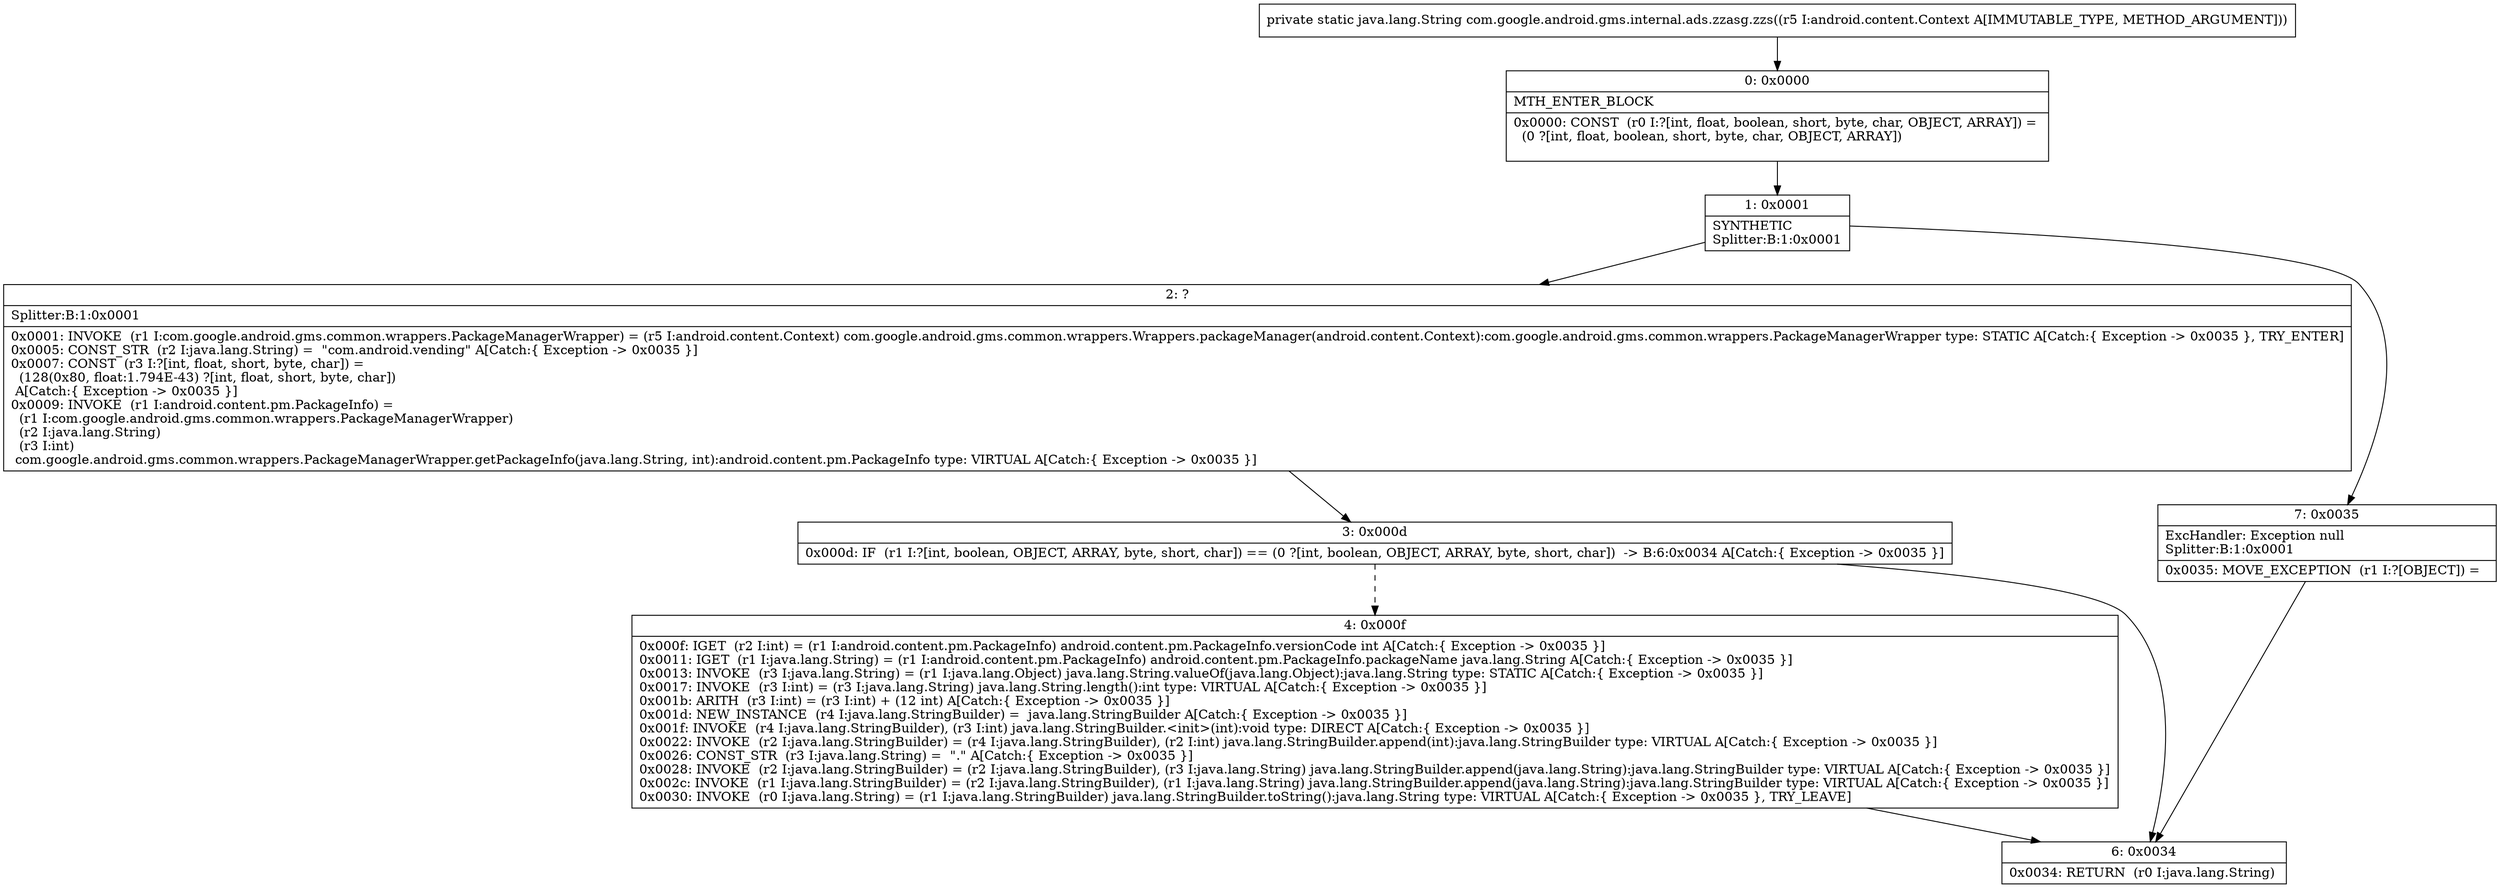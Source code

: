 digraph "CFG forcom.google.android.gms.internal.ads.zzasg.zzs(Landroid\/content\/Context;)Ljava\/lang\/String;" {
Node_0 [shape=record,label="{0\:\ 0x0000|MTH_ENTER_BLOCK\l|0x0000: CONST  (r0 I:?[int, float, boolean, short, byte, char, OBJECT, ARRAY]) = \l  (0 ?[int, float, boolean, short, byte, char, OBJECT, ARRAY])\l \l}"];
Node_1 [shape=record,label="{1\:\ 0x0001|SYNTHETIC\lSplitter:B:1:0x0001\l}"];
Node_2 [shape=record,label="{2\:\ ?|Splitter:B:1:0x0001\l|0x0001: INVOKE  (r1 I:com.google.android.gms.common.wrappers.PackageManagerWrapper) = (r5 I:android.content.Context) com.google.android.gms.common.wrappers.Wrappers.packageManager(android.content.Context):com.google.android.gms.common.wrappers.PackageManagerWrapper type: STATIC A[Catch:\{ Exception \-\> 0x0035 \}, TRY_ENTER]\l0x0005: CONST_STR  (r2 I:java.lang.String) =  \"com.android.vending\" A[Catch:\{ Exception \-\> 0x0035 \}]\l0x0007: CONST  (r3 I:?[int, float, short, byte, char]) = \l  (128(0x80, float:1.794E\-43) ?[int, float, short, byte, char])\l A[Catch:\{ Exception \-\> 0x0035 \}]\l0x0009: INVOKE  (r1 I:android.content.pm.PackageInfo) = \l  (r1 I:com.google.android.gms.common.wrappers.PackageManagerWrapper)\l  (r2 I:java.lang.String)\l  (r3 I:int)\l com.google.android.gms.common.wrappers.PackageManagerWrapper.getPackageInfo(java.lang.String, int):android.content.pm.PackageInfo type: VIRTUAL A[Catch:\{ Exception \-\> 0x0035 \}]\l}"];
Node_3 [shape=record,label="{3\:\ 0x000d|0x000d: IF  (r1 I:?[int, boolean, OBJECT, ARRAY, byte, short, char]) == (0 ?[int, boolean, OBJECT, ARRAY, byte, short, char])  \-\> B:6:0x0034 A[Catch:\{ Exception \-\> 0x0035 \}]\l}"];
Node_4 [shape=record,label="{4\:\ 0x000f|0x000f: IGET  (r2 I:int) = (r1 I:android.content.pm.PackageInfo) android.content.pm.PackageInfo.versionCode int A[Catch:\{ Exception \-\> 0x0035 \}]\l0x0011: IGET  (r1 I:java.lang.String) = (r1 I:android.content.pm.PackageInfo) android.content.pm.PackageInfo.packageName java.lang.String A[Catch:\{ Exception \-\> 0x0035 \}]\l0x0013: INVOKE  (r3 I:java.lang.String) = (r1 I:java.lang.Object) java.lang.String.valueOf(java.lang.Object):java.lang.String type: STATIC A[Catch:\{ Exception \-\> 0x0035 \}]\l0x0017: INVOKE  (r3 I:int) = (r3 I:java.lang.String) java.lang.String.length():int type: VIRTUAL A[Catch:\{ Exception \-\> 0x0035 \}]\l0x001b: ARITH  (r3 I:int) = (r3 I:int) + (12 int) A[Catch:\{ Exception \-\> 0x0035 \}]\l0x001d: NEW_INSTANCE  (r4 I:java.lang.StringBuilder) =  java.lang.StringBuilder A[Catch:\{ Exception \-\> 0x0035 \}]\l0x001f: INVOKE  (r4 I:java.lang.StringBuilder), (r3 I:int) java.lang.StringBuilder.\<init\>(int):void type: DIRECT A[Catch:\{ Exception \-\> 0x0035 \}]\l0x0022: INVOKE  (r2 I:java.lang.StringBuilder) = (r4 I:java.lang.StringBuilder), (r2 I:int) java.lang.StringBuilder.append(int):java.lang.StringBuilder type: VIRTUAL A[Catch:\{ Exception \-\> 0x0035 \}]\l0x0026: CONST_STR  (r3 I:java.lang.String) =  \".\" A[Catch:\{ Exception \-\> 0x0035 \}]\l0x0028: INVOKE  (r2 I:java.lang.StringBuilder) = (r2 I:java.lang.StringBuilder), (r3 I:java.lang.String) java.lang.StringBuilder.append(java.lang.String):java.lang.StringBuilder type: VIRTUAL A[Catch:\{ Exception \-\> 0x0035 \}]\l0x002c: INVOKE  (r1 I:java.lang.StringBuilder) = (r2 I:java.lang.StringBuilder), (r1 I:java.lang.String) java.lang.StringBuilder.append(java.lang.String):java.lang.StringBuilder type: VIRTUAL A[Catch:\{ Exception \-\> 0x0035 \}]\l0x0030: INVOKE  (r0 I:java.lang.String) = (r1 I:java.lang.StringBuilder) java.lang.StringBuilder.toString():java.lang.String type: VIRTUAL A[Catch:\{ Exception \-\> 0x0035 \}, TRY_LEAVE]\l}"];
Node_6 [shape=record,label="{6\:\ 0x0034|0x0034: RETURN  (r0 I:java.lang.String) \l}"];
Node_7 [shape=record,label="{7\:\ 0x0035|ExcHandler: Exception null\lSplitter:B:1:0x0001\l|0x0035: MOVE_EXCEPTION  (r1 I:?[OBJECT]) =  \l}"];
MethodNode[shape=record,label="{private static java.lang.String com.google.android.gms.internal.ads.zzasg.zzs((r5 I:android.content.Context A[IMMUTABLE_TYPE, METHOD_ARGUMENT])) }"];
MethodNode -> Node_0;
Node_0 -> Node_1;
Node_1 -> Node_2;
Node_1 -> Node_7;
Node_2 -> Node_3;
Node_3 -> Node_4[style=dashed];
Node_3 -> Node_6;
Node_4 -> Node_6;
Node_7 -> Node_6;
}

